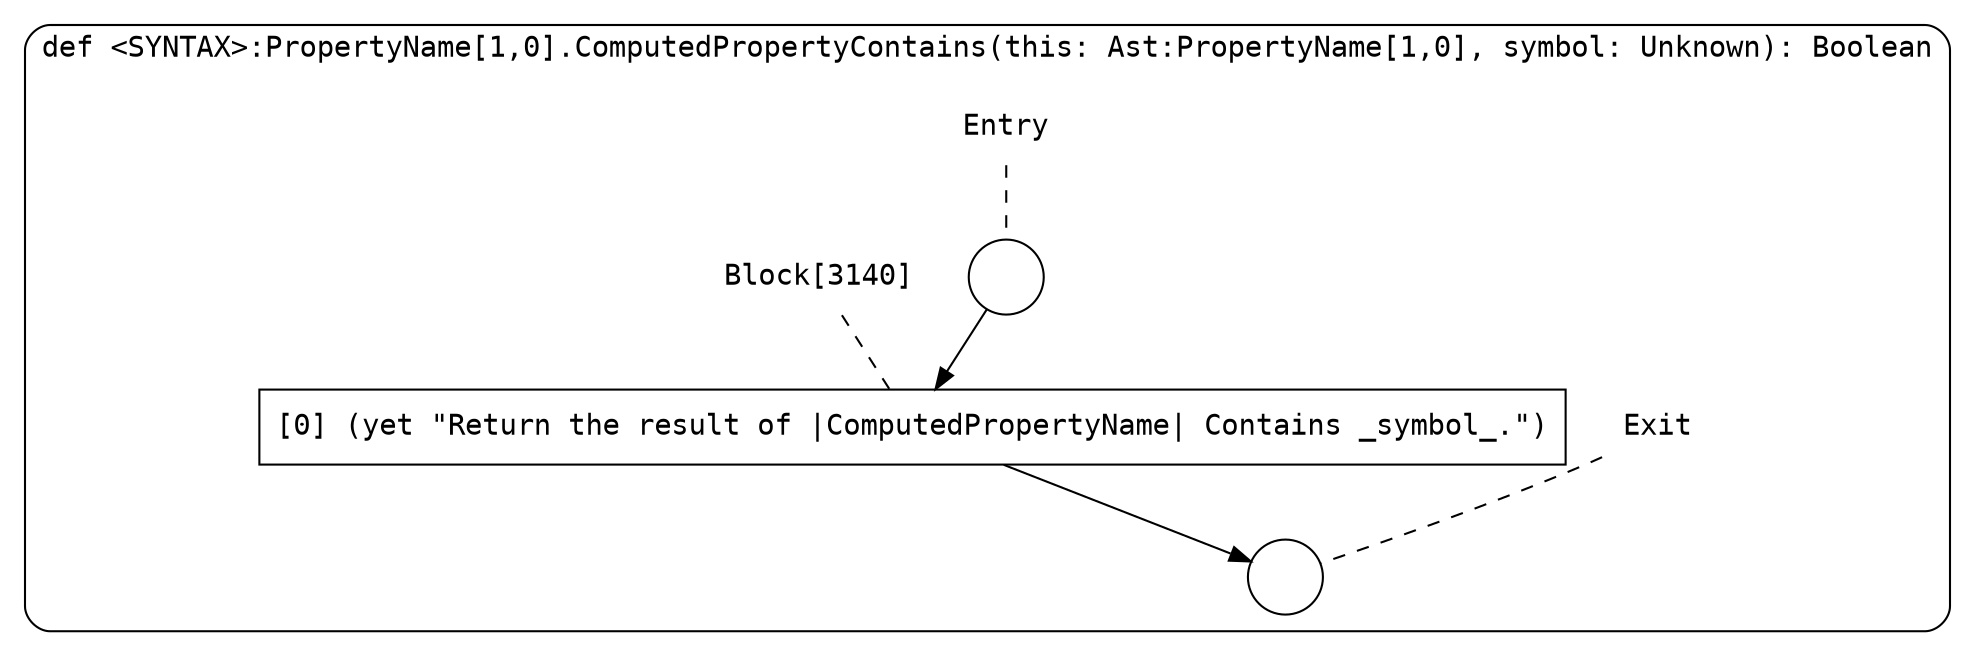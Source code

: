 digraph {
  graph [fontname = "Consolas"]
  node [fontname = "Consolas"]
  edge [fontname = "Consolas"]
  subgraph cluster825 {
    label = "def <SYNTAX>:PropertyName[1,0].ComputedPropertyContains(this: Ast:PropertyName[1,0], symbol: Unknown): Boolean"
    style = rounded
    cluster825_entry_name [shape=none, label=<<font color="black">Entry</font>>]
    cluster825_entry_name -> cluster825_entry [arrowhead=none, color="black", style=dashed]
    cluster825_entry [shape=circle label=" " color="black" fillcolor="white" style=filled]
    cluster825_entry -> node3140 [color="black"]
    cluster825_exit_name [shape=none, label=<<font color="black">Exit</font>>]
    cluster825_exit_name -> cluster825_exit [arrowhead=none, color="black", style=dashed]
    cluster825_exit [shape=circle label=" " color="black" fillcolor="white" style=filled]
    node3140_name [shape=none, label=<<font color="black">Block[3140]</font>>]
    node3140_name -> node3140 [arrowhead=none, color="black", style=dashed]
    node3140 [shape=box, label=<<font color="black">[0] (yet &quot;Return the result of |ComputedPropertyName| Contains _symbol_.&quot;)<BR ALIGN="LEFT"/></font>> color="black" fillcolor="white", style=filled]
    node3140 -> cluster825_exit [color="black"]
  }
}